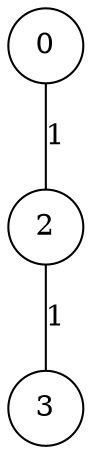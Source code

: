graph qubit_interaction_graph {
    node [shape=circle];
    0 -- 2 [label=1];
    2 -- 3 [label=1];
}